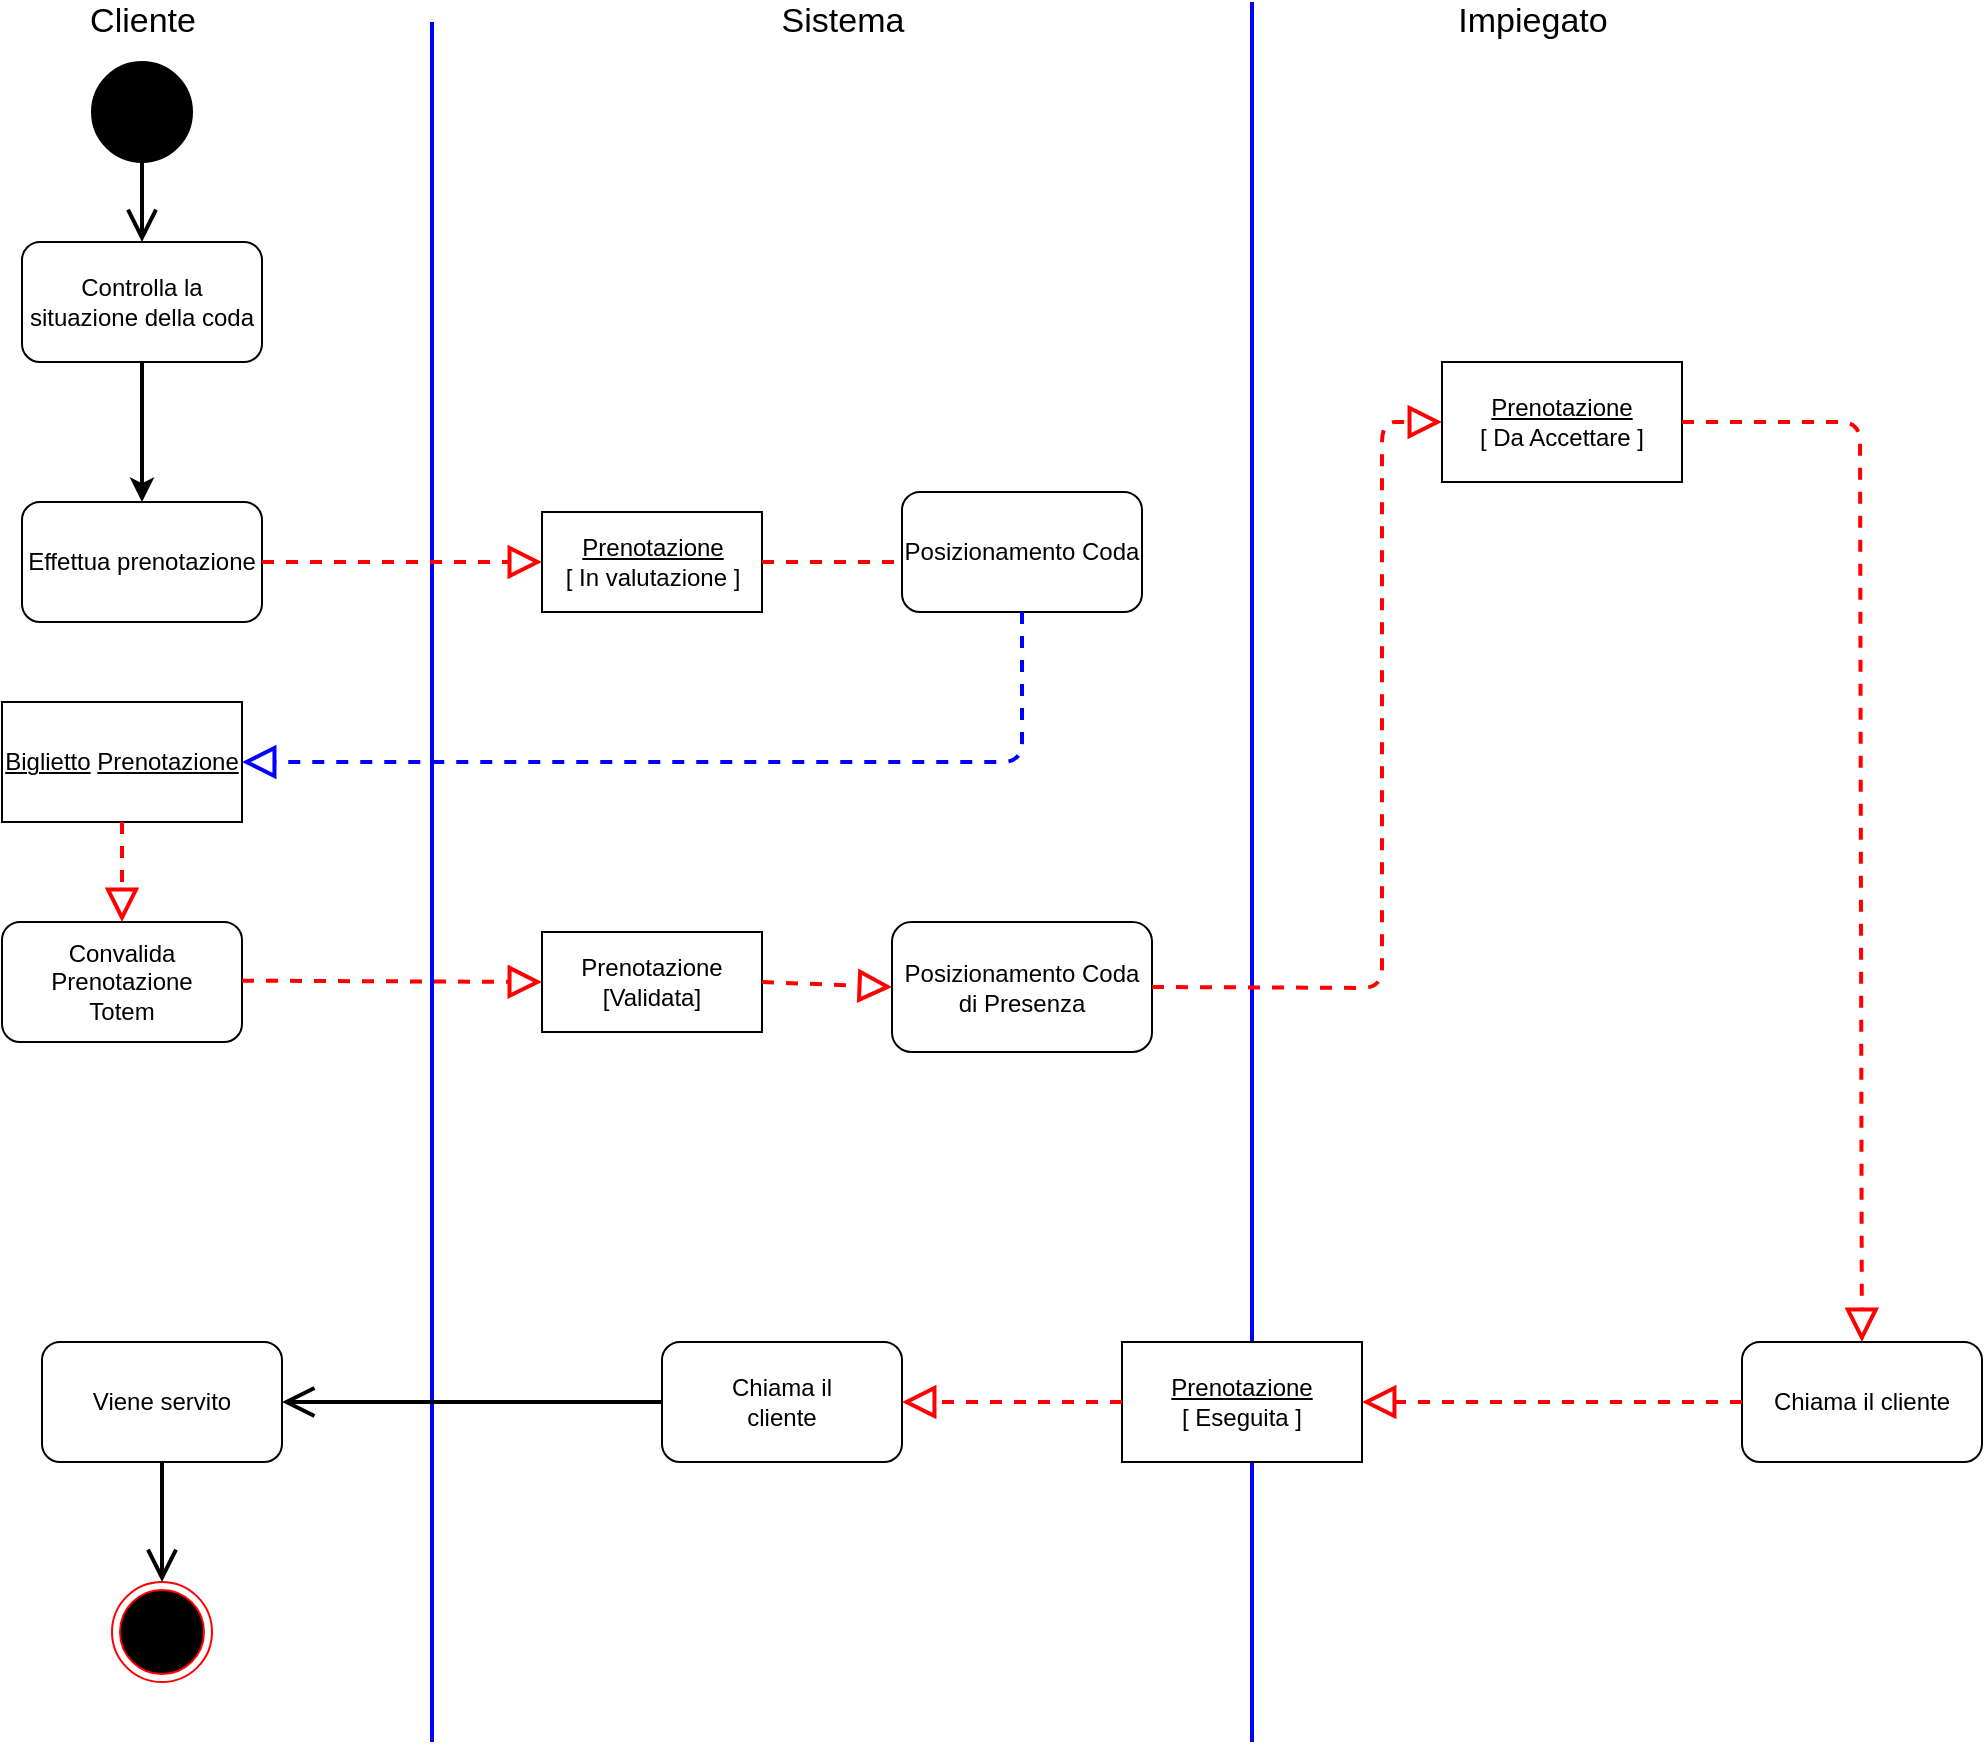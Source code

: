 <mxfile version="13.9.1" type="device"><diagram id="gmBzxNDLgMPr0KxbWXpJ" name="Page-1"><mxGraphModel dx="1160" dy="2005" grid="1" gridSize="10" guides="1" tooltips="1" connect="1" arrows="1" fold="1" page="1" pageScale="1" pageWidth="827" pageHeight="1169" math="0" shadow="0"><root><mxCell id="0"/><mxCell id="1" parent="0"/><mxCell id="YJtRZLZbNN5ICfxE_CId-1" value="" style="ellipse;whiteSpace=wrap;html=1;aspect=fixed;fillColor=#000000;" parent="1" vertex="1"><mxGeometry x="185" y="-70" width="50" height="50" as="geometry"/></mxCell><mxCell id="YJtRZLZbNN5ICfxE_CId-2" value="" style="endArrow=open;endFill=1;endSize=12;html=1;exitX=0.5;exitY=1;exitDx=0;exitDy=0;entryX=0.5;entryY=0;entryDx=0;entryDy=0;strokeWidth=2;" parent="1" source="YJtRZLZbNN5ICfxE_CId-1" target="YJtRZLZbNN5ICfxE_CId-8" edge="1"><mxGeometry width="160" relative="1" as="geometry"><mxPoint x="455" y="20" as="sourcePoint"/><mxPoint x="209.09" y="-35" as="targetPoint"/></mxGeometry></mxCell><mxCell id="YJtRZLZbNN5ICfxE_CId-3" value="&lt;font style=&quot;font-size: 17px&quot;&gt;Cliente&lt;/font&gt;" style="text;html=1;align=center;verticalAlign=middle;resizable=0;points=[];autosize=1;" parent="1" vertex="1"><mxGeometry x="175" y="-100" width="70" height="20" as="geometry"/></mxCell><mxCell id="YJtRZLZbNN5ICfxE_CId-8" value="Controlla la situazione della coda" style="rounded=1;whiteSpace=wrap;html=1;strokeWidth=1;fillColor=#FFFFFF;" parent="1" vertex="1"><mxGeometry x="150" y="20" width="120" height="60" as="geometry"/></mxCell><mxCell id="YJtRZLZbNN5ICfxE_CId-10" value="Viene servito" style="rounded=1;whiteSpace=wrap;html=1;strokeWidth=1;fillColor=#FFFFFF;" parent="1" vertex="1"><mxGeometry x="160" y="570" width="120" height="60" as="geometry"/></mxCell><mxCell id="YJtRZLZbNN5ICfxE_CId-14" value="" style="line;strokeWidth=2;direction=south;html=1;fillColor=#FFFFFF;strokeColor=#0000FF;" parent="1" vertex="1"><mxGeometry x="350" y="-90" width="10" height="860" as="geometry"/></mxCell><mxCell id="YJtRZLZbNN5ICfxE_CId-15" value="" style="ellipse;html=1;shape=endState;fillColor=#000000;strokeColor=#ff0000;" parent="1" vertex="1"><mxGeometry x="195" y="690" width="50" height="50" as="geometry"/></mxCell><mxCell id="YJtRZLZbNN5ICfxE_CId-16" value="" style="endArrow=open;endFill=1;endSize=12;html=1;exitX=0.5;exitY=1;exitDx=0;exitDy=0;entryX=0.5;entryY=0;entryDx=0;entryDy=0;strokeWidth=2;" parent="1" source="YJtRZLZbNN5ICfxE_CId-10" target="YJtRZLZbNN5ICfxE_CId-15" edge="1"><mxGeometry width="160" relative="1" as="geometry"><mxPoint x="215" y="510" as="sourcePoint"/><mxPoint x="375" y="510" as="targetPoint"/></mxGeometry></mxCell><mxCell id="YJtRZLZbNN5ICfxE_CId-20" value="&lt;font style=&quot;font-size: 17px&quot;&gt;Impiegato&lt;/font&gt;" style="text;html=1;align=center;verticalAlign=middle;resizable=0;points=[];autosize=1;" parent="1" vertex="1"><mxGeometry x="860" y="-100" width="90" height="20" as="geometry"/></mxCell><mxCell id="YJtRZLZbNN5ICfxE_CId-22" value="&lt;div&gt;Chiama il &lt;br&gt;&lt;/div&gt;&lt;div&gt;cliente&lt;/div&gt;" style="rounded=1;whiteSpace=wrap;html=1;" parent="1" vertex="1"><mxGeometry x="470" y="570" width="120" height="60" as="geometry"/></mxCell><mxCell id="YJtRZLZbNN5ICfxE_CId-29" value="&lt;div&gt;&lt;u&gt;Prenotazione&lt;/u&gt;&lt;/div&gt;&lt;div&gt;[ In valutazione ]&lt;br&gt;&lt;/div&gt;" style="html=1;" parent="1" vertex="1"><mxGeometry x="410" y="155" width="110" height="50" as="geometry"/></mxCell><mxCell id="YJtRZLZbNN5ICfxE_CId-30" value="" style="endArrow=block;dashed=1;endFill=0;endSize=12;html=1;exitX=1;exitY=0.5;exitDx=0;exitDy=0;strokeWidth=2;strokeColor=#FF0000;" parent="1" source="YJtRZLZbNN5ICfxE_CId-29" target="YJtRZLZbNN5ICfxE_CId-31" edge="1"><mxGeometry width="160" relative="1" as="geometry"><mxPoint x="560" y="190" as="sourcePoint"/><mxPoint x="610" y="180" as="targetPoint"/><Array as="points"><mxPoint x="615" y="180"/></Array></mxGeometry></mxCell><mxCell id="YJtRZLZbNN5ICfxE_CId-31" value="Posizionamento Coda" style="rounded=1;whiteSpace=wrap;html=1;" parent="1" vertex="1"><mxGeometry x="590" y="145" width="120" height="60" as="geometry"/></mxCell><mxCell id="YJtRZLZbNN5ICfxE_CId-33" value="" style="line;strokeWidth=2;direction=south;html=1;fillColor=#FFFFFF;strokeColor=#0000FF;" parent="1" vertex="1"><mxGeometry x="760" y="-100" width="10" height="870" as="geometry"/></mxCell><mxCell id="YJtRZLZbNN5ICfxE_CId-36" value="&lt;div&gt;&lt;u&gt;Prenotazione&lt;/u&gt;&lt;/div&gt;&lt;div&gt;[ Da Accettare ]&lt;br&gt;&lt;/div&gt;" style="rounded=0;whiteSpace=wrap;html=1;" parent="1" vertex="1"><mxGeometry x="860" y="80" width="120" height="60" as="geometry"/></mxCell><mxCell id="YJtRZLZbNN5ICfxE_CId-37" value="" style="endArrow=block;dashed=1;endFill=0;endSize=12;html=1;exitX=1;exitY=0.5;exitDx=0;exitDy=0;strokeWidth=2;strokeColor=#FF0000;" parent="1" source="YJtRZLZbNN5ICfxE_CId-36" target="YJtRZLZbNN5ICfxE_CId-39" edge="1"><mxGeometry width="160" relative="1" as="geometry"><mxPoint x="1040" y="90" as="sourcePoint"/><mxPoint x="1070" y="490" as="targetPoint"/><Array as="points"><mxPoint x="1069" y="110"/></Array></mxGeometry></mxCell><mxCell id="YJtRZLZbNN5ICfxE_CId-39" value="Chiama il cliente" style="rounded=1;whiteSpace=wrap;html=1;" parent="1" vertex="1"><mxGeometry x="1010" y="570" width="120" height="60" as="geometry"/></mxCell><mxCell id="YJtRZLZbNN5ICfxE_CId-40" value="&lt;div&gt;&lt;u&gt;Prenotazione&lt;/u&gt;&lt;/div&gt;&lt;div&gt;[ Eseguita ]&lt;br&gt;&lt;/div&gt;" style="rounded=0;whiteSpace=wrap;html=1;" parent="1" vertex="1"><mxGeometry x="700" y="570" width="120" height="60" as="geometry"/></mxCell><mxCell id="YJtRZLZbNN5ICfxE_CId-41" value="&lt;div&gt;&lt;u&gt;Biglietto&lt;/u&gt; &lt;u&gt;Prenotazione&lt;/u&gt;&lt;br&gt;&lt;/div&gt;" style="rounded=0;whiteSpace=wrap;html=1;" parent="1" vertex="1"><mxGeometry x="140" y="250" width="120" height="60" as="geometry"/></mxCell><mxCell id="YJtRZLZbNN5ICfxE_CId-42" value="" style="endArrow=block;dashed=1;endFill=0;endSize=12;html=1;strokeWidth=2;exitX=0.5;exitY=1;exitDx=0;exitDy=0;entryX=1;entryY=0.5;entryDx=0;entryDy=0;strokeColor=#0000FF;" parent="1" source="YJtRZLZbNN5ICfxE_CId-31" target="YJtRZLZbNN5ICfxE_CId-41" edge="1"><mxGeometry width="160" relative="1" as="geometry"><mxPoint x="570" y="380" as="sourcePoint"/><mxPoint x="730" y="380" as="targetPoint"/><Array as="points"><mxPoint x="650" y="280"/></Array></mxGeometry></mxCell><mxCell id="YJtRZLZbNN5ICfxE_CId-44" value="" style="endArrow=block;dashed=1;endFill=0;endSize=12;html=1;exitX=0;exitY=0.5;exitDx=0;exitDy=0;strokeWidth=2;strokeColor=#FF0000;entryX=1;entryY=0.5;entryDx=0;entryDy=0;" parent="1" source="YJtRZLZbNN5ICfxE_CId-40" target="YJtRZLZbNN5ICfxE_CId-22" edge="1"><mxGeometry width="160" relative="1" as="geometry"><mxPoint x="650" y="480" as="sourcePoint"/><mxPoint x="780" y="480" as="targetPoint"/></mxGeometry></mxCell><mxCell id="YJtRZLZbNN5ICfxE_CId-45" value="" style="endArrow=block;dashed=1;endFill=0;endSize=12;html=1;exitX=0;exitY=0.5;exitDx=0;exitDy=0;strokeWidth=2;strokeColor=#FF0000;entryX=1;entryY=0.5;entryDx=0;entryDy=0;" parent="1" source="YJtRZLZbNN5ICfxE_CId-39" target="YJtRZLZbNN5ICfxE_CId-40" edge="1"><mxGeometry width="160" relative="1" as="geometry"><mxPoint x="930" y="500" as="sourcePoint"/><mxPoint x="1060" y="500" as="targetPoint"/></mxGeometry></mxCell><mxCell id="YJtRZLZbNN5ICfxE_CId-46" value="" style="endArrow=open;endFill=1;endSize=12;html=1;strokeColor=#000000;strokeWidth=2;exitX=0;exitY=0.5;exitDx=0;exitDy=0;entryX=1;entryY=0.5;entryDx=0;entryDy=0;" parent="1" source="YJtRZLZbNN5ICfxE_CId-22" target="YJtRZLZbNN5ICfxE_CId-10" edge="1"><mxGeometry width="160" relative="1" as="geometry"><mxPoint x="400" y="530" as="sourcePoint"/><mxPoint x="560" y="530" as="targetPoint"/></mxGeometry></mxCell><mxCell id="YJtRZLZbNN5ICfxE_CId-47" value="&lt;font style=&quot;font-size: 17px&quot;&gt;Sistema&lt;/font&gt;" style="text;html=1;align=center;verticalAlign=middle;resizable=0;points=[];autosize=1;" parent="1" vertex="1"><mxGeometry x="520" y="-100" width="80" height="20" as="geometry"/></mxCell><mxCell id="LvgV0rGNd-vQPRu9_tum-1" value="&lt;span&gt;Effettua prenotazione&lt;/span&gt;" style="rounded=1;whiteSpace=wrap;html=1;" parent="1" vertex="1"><mxGeometry x="150" y="150" width="120" height="60" as="geometry"/></mxCell><mxCell id="LvgV0rGNd-vQPRu9_tum-2" value="" style="endArrow=block;dashed=1;endFill=0;endSize=12;html=1;exitX=1;exitY=0.5;exitDx=0;exitDy=0;strokeWidth=2;strokeColor=#FF0000;entryX=0;entryY=0.5;entryDx=0;entryDy=0;" parent="1" source="LvgV0rGNd-vQPRu9_tum-1" target="YJtRZLZbNN5ICfxE_CId-29" edge="1"><mxGeometry width="160" relative="1" as="geometry"><mxPoint x="310" y="140" as="sourcePoint"/><mxPoint x="310" y="210" as="targetPoint"/></mxGeometry></mxCell><mxCell id="LvgV0rGNd-vQPRu9_tum-3" value="" style="endArrow=classic;html=1;exitX=0.5;exitY=1;exitDx=0;exitDy=0;entryX=0.5;entryY=0;entryDx=0;entryDy=0;strokeWidth=2;" parent="1" source="YJtRZLZbNN5ICfxE_CId-8" target="LvgV0rGNd-vQPRu9_tum-1" edge="1"><mxGeometry width="50" height="50" relative="1" as="geometry"><mxPoint x="420" y="150" as="sourcePoint"/><mxPoint x="470" y="100" as="targetPoint"/></mxGeometry></mxCell><mxCell id="QwcYmDISmlYBqmuxpZSj-1" value="Convalida Prenotazione&lt;br&gt;Totem" style="rounded=1;whiteSpace=wrap;html=1;" vertex="1" parent="1"><mxGeometry x="140" y="360" width="120" height="60" as="geometry"/></mxCell><mxCell id="QwcYmDISmlYBqmuxpZSj-2" value="" style="endArrow=block;dashed=1;endFill=0;endSize=12;html=1;exitX=0.5;exitY=1;exitDx=0;exitDy=0;strokeWidth=2;strokeColor=#FF0000;entryX=0.5;entryY=0;entryDx=0;entryDy=0;" edge="1" parent="1" source="YJtRZLZbNN5ICfxE_CId-41" target="QwcYmDISmlYBqmuxpZSj-1"><mxGeometry width="160" relative="1" as="geometry"><mxPoint x="280" y="190" as="sourcePoint"/><mxPoint x="420" y="190" as="targetPoint"/></mxGeometry></mxCell><mxCell id="QwcYmDISmlYBqmuxpZSj-3" value="Prenotazione&lt;br&gt;[Validata]" style="rounded=0;whiteSpace=wrap;html=1;" vertex="1" parent="1"><mxGeometry x="410" y="365" width="110" height="50" as="geometry"/></mxCell><mxCell id="QwcYmDISmlYBqmuxpZSj-4" value="" style="endArrow=block;dashed=1;endFill=0;endSize=12;html=1;exitX=1;exitY=0.5;exitDx=0;exitDy=0;strokeWidth=2;strokeColor=#FF0000;entryX=0;entryY=0.5;entryDx=0;entryDy=0;" edge="1" parent="1" target="QwcYmDISmlYBqmuxpZSj-3"><mxGeometry width="160" relative="1" as="geometry"><mxPoint x="260" y="389.33" as="sourcePoint"/><mxPoint x="400" y="389.33" as="targetPoint"/></mxGeometry></mxCell><mxCell id="QwcYmDISmlYBqmuxpZSj-5" value="Posizionamento Coda di Presenza" style="rounded=1;whiteSpace=wrap;html=1;" vertex="1" parent="1"><mxGeometry x="585" y="360" width="130" height="65" as="geometry"/></mxCell><mxCell id="QwcYmDISmlYBqmuxpZSj-7" value="" style="endArrow=block;dashed=1;endFill=0;endSize=12;html=1;exitX=1;exitY=0.5;exitDx=0;exitDy=0;strokeWidth=2;strokeColor=#FF0000;entryX=0;entryY=0.5;entryDx=0;entryDy=0;" edge="1" parent="1" source="QwcYmDISmlYBqmuxpZSj-3" target="QwcYmDISmlYBqmuxpZSj-5"><mxGeometry width="160" relative="1" as="geometry"><mxPoint x="540" y="470.0" as="sourcePoint"/><mxPoint x="690" y="470.67" as="targetPoint"/></mxGeometry></mxCell><mxCell id="QwcYmDISmlYBqmuxpZSj-8" value="" style="endArrow=block;dashed=1;endFill=0;endSize=12;html=1;strokeWidth=2;strokeColor=#FF0000;exitX=1;exitY=0.5;exitDx=0;exitDy=0;entryX=0;entryY=0.5;entryDx=0;entryDy=0;" edge="1" parent="1" source="QwcYmDISmlYBqmuxpZSj-5" target="YJtRZLZbNN5ICfxE_CId-36"><mxGeometry width="160" relative="1" as="geometry"><mxPoint x="930" y="420" as="sourcePoint"/><mxPoint x="980" y="470" as="targetPoint"/><Array as="points"><mxPoint x="830" y="393"/><mxPoint x="830" y="110"/></Array></mxGeometry></mxCell></root></mxGraphModel></diagram></mxfile>